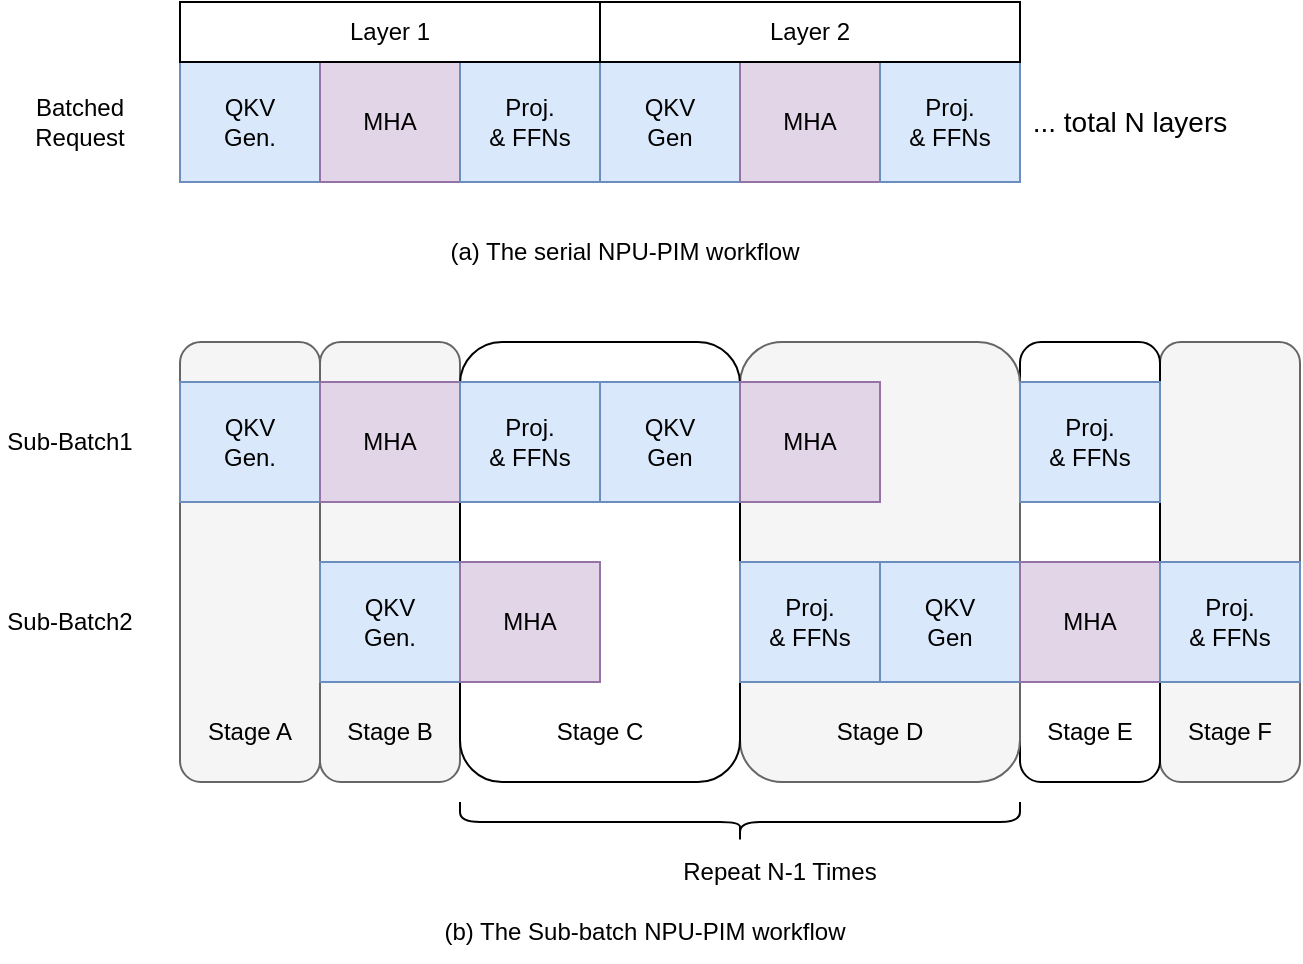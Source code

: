 <mxfile version="24.9.3">
  <diagram id="hDndAcnuadlCJL8WH_rk" name="第 1 页">
    <mxGraphModel dx="1434" dy="709" grid="1" gridSize="10" guides="1" tooltips="1" connect="1" arrows="1" fold="1" page="1" pageScale="1" pageWidth="827" pageHeight="1169" math="0" shadow="0">
      <root>
        <mxCell id="0" />
        <mxCell id="1" parent="0" />
        <mxCell id="26" value="" style="rounded=1;whiteSpace=wrap;html=1;fillColor=#f5f5f5;fontColor=#333333;strokeColor=#666666;" parent="1" vertex="1">
          <mxGeometry x="640" y="220" width="70" height="220" as="geometry" />
        </mxCell>
        <mxCell id="25" value="" style="rounded=1;whiteSpace=wrap;html=1;fillColor=#f5f5f5;fontColor=#333333;strokeColor=#666666;" parent="1" vertex="1">
          <mxGeometry x="220" y="220" width="70" height="220" as="geometry" />
        </mxCell>
        <mxCell id="24" value="" style="rounded=1;whiteSpace=wrap;html=1;" parent="1" vertex="1">
          <mxGeometry x="570" y="220" width="70" height="220" as="geometry" />
        </mxCell>
        <mxCell id="23" value="" style="rounded=1;whiteSpace=wrap;html=1;fillColor=#f5f5f5;fontColor=#333333;strokeColor=#666666;" parent="1" vertex="1">
          <mxGeometry x="430" y="220" width="140" height="220" as="geometry" />
        </mxCell>
        <mxCell id="22" value="" style="rounded=1;whiteSpace=wrap;html=1;" parent="1" vertex="1">
          <mxGeometry x="290" y="220" width="140" height="220" as="geometry" />
        </mxCell>
        <mxCell id="21" value="" style="rounded=1;whiteSpace=wrap;html=1;fillColor=#f5f5f5;fontColor=#333333;strokeColor=#666666;" parent="1" vertex="1">
          <mxGeometry x="150" y="220" width="70" height="220" as="geometry" />
        </mxCell>
        <mxCell id="2" value="QKV&lt;br&gt;Gen." style="rounded=0;whiteSpace=wrap;html=1;fillColor=#dae8fc;strokeColor=#6c8ebf;" parent="1" vertex="1">
          <mxGeometry x="150" y="80" width="70" height="60" as="geometry" />
        </mxCell>
        <mxCell id="3" value="MHA" style="rounded=0;whiteSpace=wrap;html=1;fillColor=#e1d5e7;strokeColor=#9673a6;" parent="1" vertex="1">
          <mxGeometry x="220" y="80" width="70" height="60" as="geometry" />
        </mxCell>
        <mxCell id="4" value="Proj.&lt;br&gt;&amp;amp; FFNs" style="rounded=0;whiteSpace=wrap;html=1;fillColor=#dae8fc;strokeColor=#6c8ebf;" parent="1" vertex="1">
          <mxGeometry x="290" y="80" width="70" height="60" as="geometry" />
        </mxCell>
        <mxCell id="5" value="QKV&lt;br&gt;Gen" style="rounded=0;whiteSpace=wrap;html=1;fillColor=#dae8fc;strokeColor=#6c8ebf;" parent="1" vertex="1">
          <mxGeometry x="360" y="80" width="70" height="60" as="geometry" />
        </mxCell>
        <mxCell id="7" value="MHA" style="rounded=0;whiteSpace=wrap;html=1;fillColor=#e1d5e7;strokeColor=#9673a6;" parent="1" vertex="1">
          <mxGeometry x="430" y="80" width="70" height="60" as="geometry" />
        </mxCell>
        <mxCell id="8" value="Proj.&lt;br&gt;&amp;amp; FFNs" style="rounded=0;whiteSpace=wrap;html=1;fillColor=#dae8fc;strokeColor=#6c8ebf;" parent="1" vertex="1">
          <mxGeometry x="500" y="80" width="70" height="60" as="geometry" />
        </mxCell>
        <mxCell id="9" value="QKV&lt;br&gt;Gen." style="rounded=0;whiteSpace=wrap;html=1;fillColor=#dae8fc;strokeColor=#6c8ebf;" parent="1" vertex="1">
          <mxGeometry x="150" y="240" width="70" height="60" as="geometry" />
        </mxCell>
        <mxCell id="10" value="MHA" style="rounded=0;whiteSpace=wrap;html=1;fillColor=#e1d5e7;strokeColor=#9673a6;" parent="1" vertex="1">
          <mxGeometry x="220" y="240" width="70" height="60" as="geometry" />
        </mxCell>
        <mxCell id="11" value="Proj.&lt;br&gt;&amp;amp; FFNs" style="rounded=0;whiteSpace=wrap;html=1;fillColor=#dae8fc;strokeColor=#6c8ebf;" parent="1" vertex="1">
          <mxGeometry x="290" y="240" width="70" height="60" as="geometry" />
        </mxCell>
        <mxCell id="12" value="QKV&lt;br&gt;Gen" style="rounded=0;whiteSpace=wrap;html=1;fillColor=#dae8fc;strokeColor=#6c8ebf;" parent="1" vertex="1">
          <mxGeometry x="360" y="240" width="70" height="60" as="geometry" />
        </mxCell>
        <mxCell id="13" value="MHA" style="rounded=0;whiteSpace=wrap;html=1;fillColor=#e1d5e7;strokeColor=#9673a6;" parent="1" vertex="1">
          <mxGeometry x="430" y="240" width="70" height="60" as="geometry" />
        </mxCell>
        <mxCell id="14" value="Proj.&lt;br&gt;&amp;amp; FFNs" style="rounded=0;whiteSpace=wrap;html=1;fillColor=#dae8fc;strokeColor=#6c8ebf;" parent="1" vertex="1">
          <mxGeometry x="570" y="240" width="70" height="60" as="geometry" />
        </mxCell>
        <mxCell id="15" value="QKV&lt;br&gt;Gen." style="rounded=0;whiteSpace=wrap;html=1;fillColor=#dae8fc;strokeColor=#6c8ebf;" parent="1" vertex="1">
          <mxGeometry x="220" y="330" width="70" height="60" as="geometry" />
        </mxCell>
        <mxCell id="16" value="MHA" style="rounded=0;whiteSpace=wrap;html=1;fillColor=#e1d5e7;strokeColor=#9673a6;" parent="1" vertex="1">
          <mxGeometry x="290" y="330" width="70" height="60" as="geometry" />
        </mxCell>
        <mxCell id="17" value="Proj.&lt;br&gt;&amp;amp; FFNs" style="rounded=0;whiteSpace=wrap;html=1;fillColor=#dae8fc;strokeColor=#6c8ebf;" parent="1" vertex="1">
          <mxGeometry x="430" y="330" width="70" height="60" as="geometry" />
        </mxCell>
        <mxCell id="18" value="QKV&lt;br&gt;Gen" style="rounded=0;whiteSpace=wrap;html=1;fillColor=#dae8fc;strokeColor=#6c8ebf;" parent="1" vertex="1">
          <mxGeometry x="500" y="330" width="70" height="60" as="geometry" />
        </mxCell>
        <mxCell id="19" value="MHA" style="rounded=0;whiteSpace=wrap;html=1;fillColor=#e1d5e7;strokeColor=#9673a6;" parent="1" vertex="1">
          <mxGeometry x="570" y="330" width="70" height="60" as="geometry" />
        </mxCell>
        <mxCell id="20" value="Proj.&lt;br&gt;&amp;amp; FFNs" style="rounded=0;whiteSpace=wrap;html=1;fillColor=#dae8fc;strokeColor=#6c8ebf;" parent="1" vertex="1">
          <mxGeometry x="640" y="330" width="70" height="60" as="geometry" />
        </mxCell>
        <mxCell id="27" value="(a) The serial NPU-PIM workflow" style="text;html=1;strokeColor=none;fillColor=none;align=center;verticalAlign=middle;whiteSpace=wrap;rounded=0;" parent="1" vertex="1">
          <mxGeometry x="225" y="160" width="295" height="30" as="geometry" />
        </mxCell>
        <mxCell id="28" value="(b) The Sub-batch NPU-PIM workflow" style="text;html=1;strokeColor=none;fillColor=none;align=center;verticalAlign=middle;whiteSpace=wrap;rounded=0;" parent="1" vertex="1">
          <mxGeometry x="235" y="500" width="295" height="30" as="geometry" />
        </mxCell>
        <mxCell id="29" value="Batched&lt;br&gt;Request" style="text;html=1;strokeColor=none;fillColor=none;align=center;verticalAlign=middle;whiteSpace=wrap;rounded=0;" parent="1" vertex="1">
          <mxGeometry x="70" y="95" width="60" height="30" as="geometry" />
        </mxCell>
        <mxCell id="30" value="Layer 1" style="rounded=0;whiteSpace=wrap;html=1;" parent="1" vertex="1">
          <mxGeometry x="150" y="50" width="210" height="30" as="geometry" />
        </mxCell>
        <mxCell id="31" value="Layer 2" style="rounded=0;whiteSpace=wrap;html=1;" parent="1" vertex="1">
          <mxGeometry x="360" y="50" width="210" height="30" as="geometry" />
        </mxCell>
        <mxCell id="33" value="Stage A" style="text;html=1;strokeColor=none;fillColor=none;align=center;verticalAlign=middle;whiteSpace=wrap;rounded=0;" parent="1" vertex="1">
          <mxGeometry x="155" y="400" width="60" height="30" as="geometry" />
        </mxCell>
        <mxCell id="34" value="Stage B" style="text;html=1;strokeColor=none;fillColor=none;align=center;verticalAlign=middle;whiteSpace=wrap;rounded=0;" parent="1" vertex="1">
          <mxGeometry x="225" y="400" width="60" height="30" as="geometry" />
        </mxCell>
        <mxCell id="35" value="Stage C" style="text;html=1;strokeColor=none;fillColor=none;align=center;verticalAlign=middle;whiteSpace=wrap;rounded=0;" parent="1" vertex="1">
          <mxGeometry x="330" y="400" width="60" height="30" as="geometry" />
        </mxCell>
        <mxCell id="36" value="Stage D" style="text;html=1;strokeColor=none;fillColor=none;align=center;verticalAlign=middle;whiteSpace=wrap;rounded=0;" parent="1" vertex="1">
          <mxGeometry x="470" y="400" width="60" height="30" as="geometry" />
        </mxCell>
        <mxCell id="37" value="Stage E" style="text;html=1;strokeColor=none;fillColor=none;align=center;verticalAlign=middle;whiteSpace=wrap;rounded=0;" parent="1" vertex="1">
          <mxGeometry x="575" y="400" width="60" height="30" as="geometry" />
        </mxCell>
        <mxCell id="38" value="Stage F" style="text;html=1;strokeColor=none;fillColor=none;align=center;verticalAlign=middle;whiteSpace=wrap;rounded=0;" parent="1" vertex="1">
          <mxGeometry x="645" y="400" width="60" height="30" as="geometry" />
        </mxCell>
        <mxCell id="39" value="... total N layers" style="text;html=1;strokeColor=none;fillColor=none;align=center;verticalAlign=middle;whiteSpace=wrap;rounded=0;strokeWidth=1;fontSize=14;" parent="1" vertex="1">
          <mxGeometry x="570" y="95" width="110" height="30" as="geometry" />
        </mxCell>
        <mxCell id="40" value="" style="shape=curlyBracket;whiteSpace=wrap;html=1;rounded=1;flipH=1;labelPosition=right;verticalLabelPosition=middle;align=left;verticalAlign=middle;direction=north;" parent="1" vertex="1">
          <mxGeometry x="290" y="450" width="280" height="20" as="geometry" />
        </mxCell>
        <mxCell id="42" value="Repeat N-1 Times" style="text;html=1;strokeColor=none;fillColor=none;align=center;verticalAlign=middle;whiteSpace=wrap;rounded=0;" parent="1" vertex="1">
          <mxGeometry x="390" y="470" width="120" height="30" as="geometry" />
        </mxCell>
        <mxCell id="45" value="Sub-Batch1" style="text;html=1;strokeColor=none;fillColor=none;align=center;verticalAlign=middle;whiteSpace=wrap;rounded=0;" parent="1" vertex="1">
          <mxGeometry x="60" y="255" width="70" height="30" as="geometry" />
        </mxCell>
        <mxCell id="46" value="Sub-Batch2" style="text;html=1;strokeColor=none;fillColor=none;align=center;verticalAlign=middle;whiteSpace=wrap;rounded=0;" parent="1" vertex="1">
          <mxGeometry x="60" y="345" width="70" height="30" as="geometry" />
        </mxCell>
      </root>
    </mxGraphModel>
  </diagram>
</mxfile>

